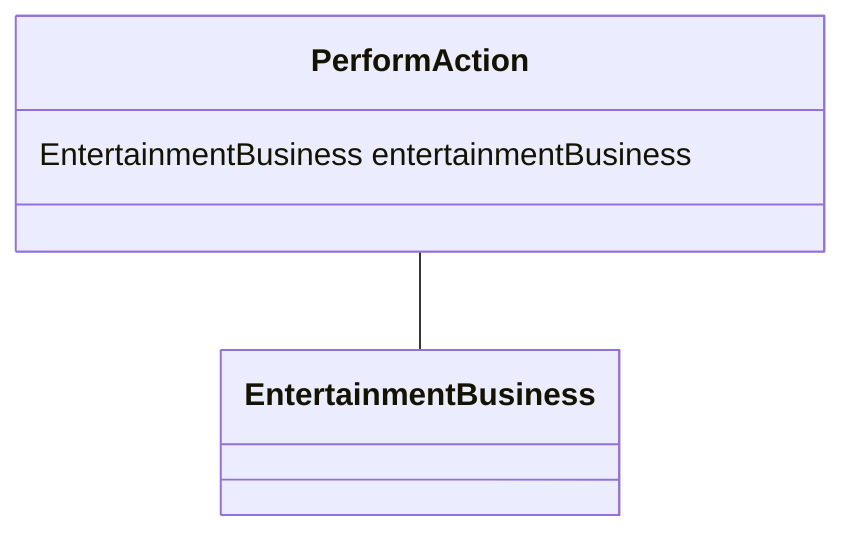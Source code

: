 classDiagram
  PerformAction -- EntertainmentBusiness


class PerformAction {

  EntertainmentBusiness entertainmentBusiness

 }